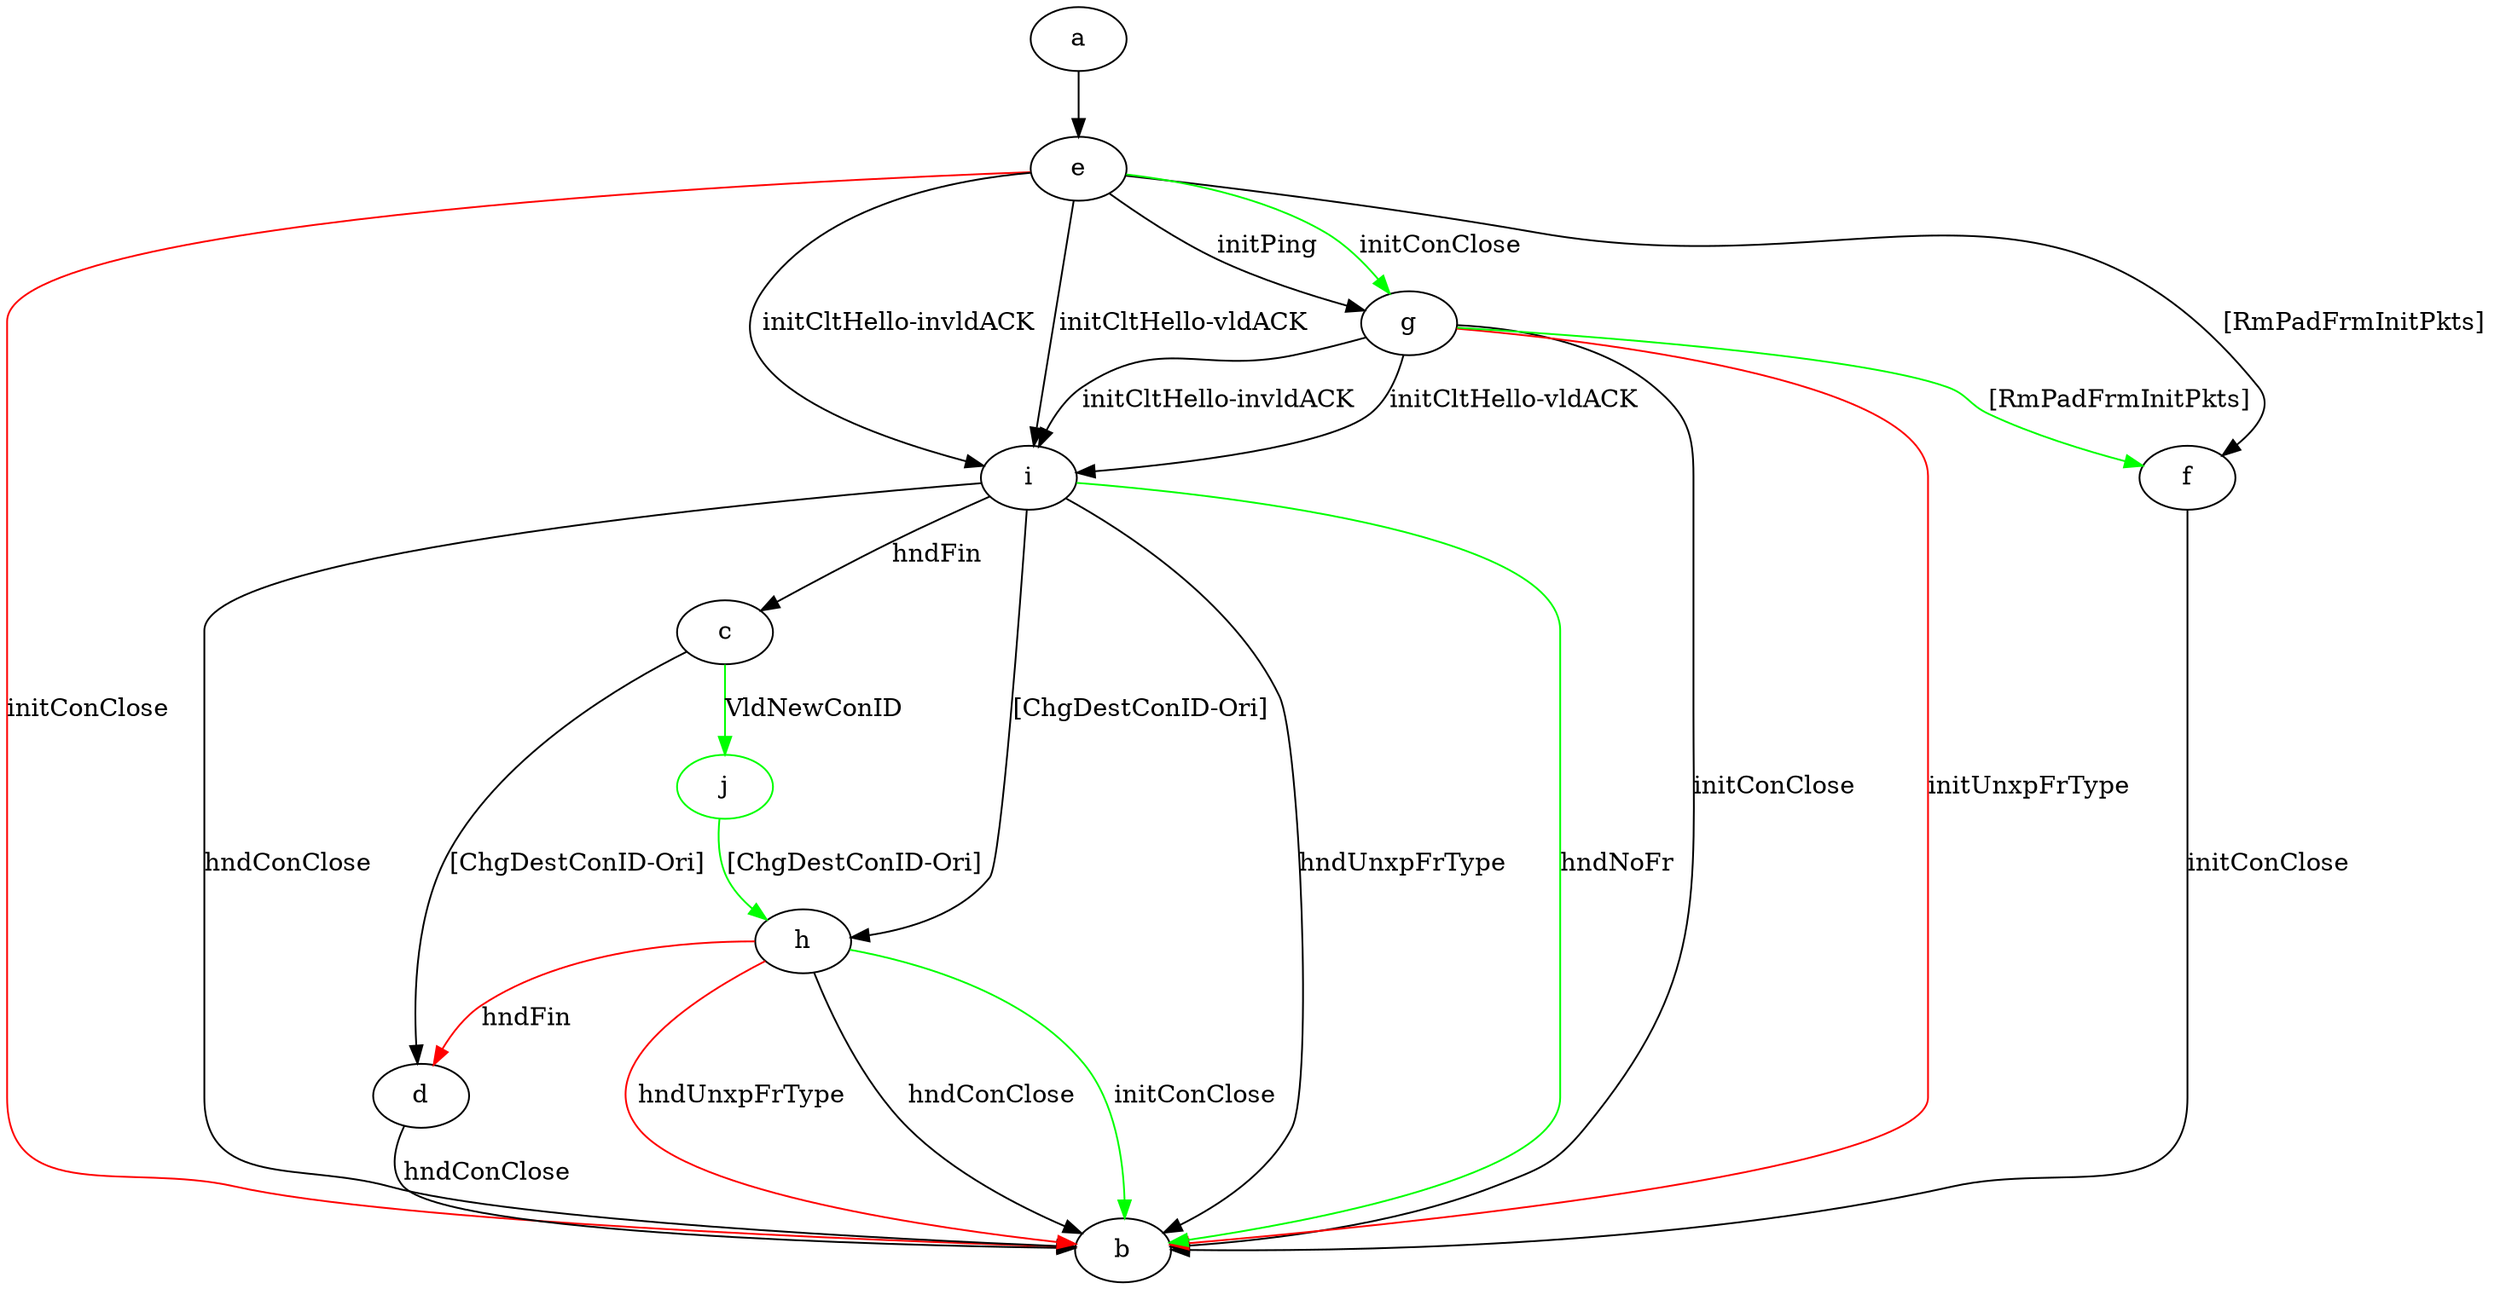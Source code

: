 digraph "" {
	a -> e	[key=0];
	c -> d	[key=0,
		label="[ChgDestConID-Ori] "];
	j	[color=green];
	c -> j	[key=0,
		color=green,
		label="VldNewConID "];
	d -> b	[key=0,
		label="hndConClose "];
	e -> b	[key=0,
		color=red,
		label="initConClose "];
	e -> f	[key=0,
		label="[RmPadFrmInitPkts] "];
	e -> g	[key=0,
		label="initPing "];
	e -> g	[key=1,
		color=green,
		label="initConClose "];
	e -> i	[key=0,
		label="initCltHello-vldACK "];
	e -> i	[key=1,
		label="initCltHello-invldACK "];
	f -> b	[key=0,
		label="initConClose "];
	g -> b	[key=0,
		label="initConClose "];
	g -> b	[key=1,
		color=red,
		label="initUnxpFrType "];
	g -> f	[key=0,
		color=green,
		label="[RmPadFrmInitPkts] "];
	g -> i	[key=0,
		label="initCltHello-vldACK "];
	g -> i	[key=1,
		label="initCltHello-invldACK "];
	h -> b	[key=0,
		label="hndConClose "];
	h -> b	[key=1,
		color=green,
		label="initConClose "];
	h -> b	[key=2,
		color=red,
		label="hndUnxpFrType "];
	h -> d	[key=0,
		color=red,
		label="hndFin "];
	i -> b	[key=0,
		label="hndConClose "];
	i -> b	[key=1,
		label="hndUnxpFrType "];
	i -> b	[key=2,
		color=green,
		label="hndNoFr "];
	i -> c	[key=0,
		label="hndFin "];
	i -> h	[key=0,
		label="[ChgDestConID-Ori] "];
	j -> h	[key=0,
		color=green,
		label="[ChgDestConID-Ori] "];
}
